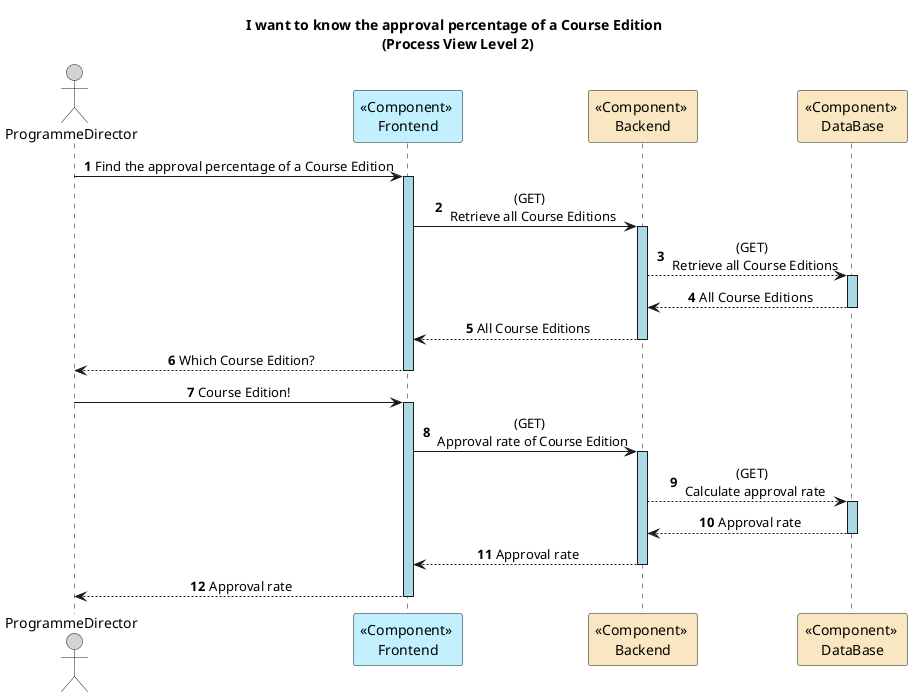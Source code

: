 @startuml
autonumber
skinparam sequenceMessageAlign center
skinparam sequenceLifeLineBackgroundColor lightblue
title: I want to know the approval percentage of a Course Edition \n (Process View Level 2)
actor ProgrammeDirector as ProgrammeDirector #lightgrey

participant "<<Component>> \nFrontend" as FE #application
participant "<<Component>> \nBackend" as BE #strategy
participant "<<Component>> \nDataBase" as Database #strategy


ProgrammeDirector -> FE : Find the approval percentage of a Course Edition
activate FE
FE -> BE : (GET) \n Retrieve all Course Editions
activate BE
BE --> Database : (GET) \n Retrieve all Course Editions
activate Database
Database --> BE : All Course Editions
deactivate Database
BE --> FE : All Course Editions
deactivate BE
FE --> ProgrammeDirector : Which Course Edition?
deactivate FE

ProgrammeDirector -> FE: Course Edition!
activate FE
FE -> BE : (GET) \n Approval rate of Course Edition
activate BE
BE --> Database : (GET) \n Calculate approval rate
activate Database
Database --> BE :Approval rate
deactivate Database
BE --> FE : Approval rate
deactivate BE
FE --> ProgrammeDirector : Approval rate
deactivate FE


@enduml